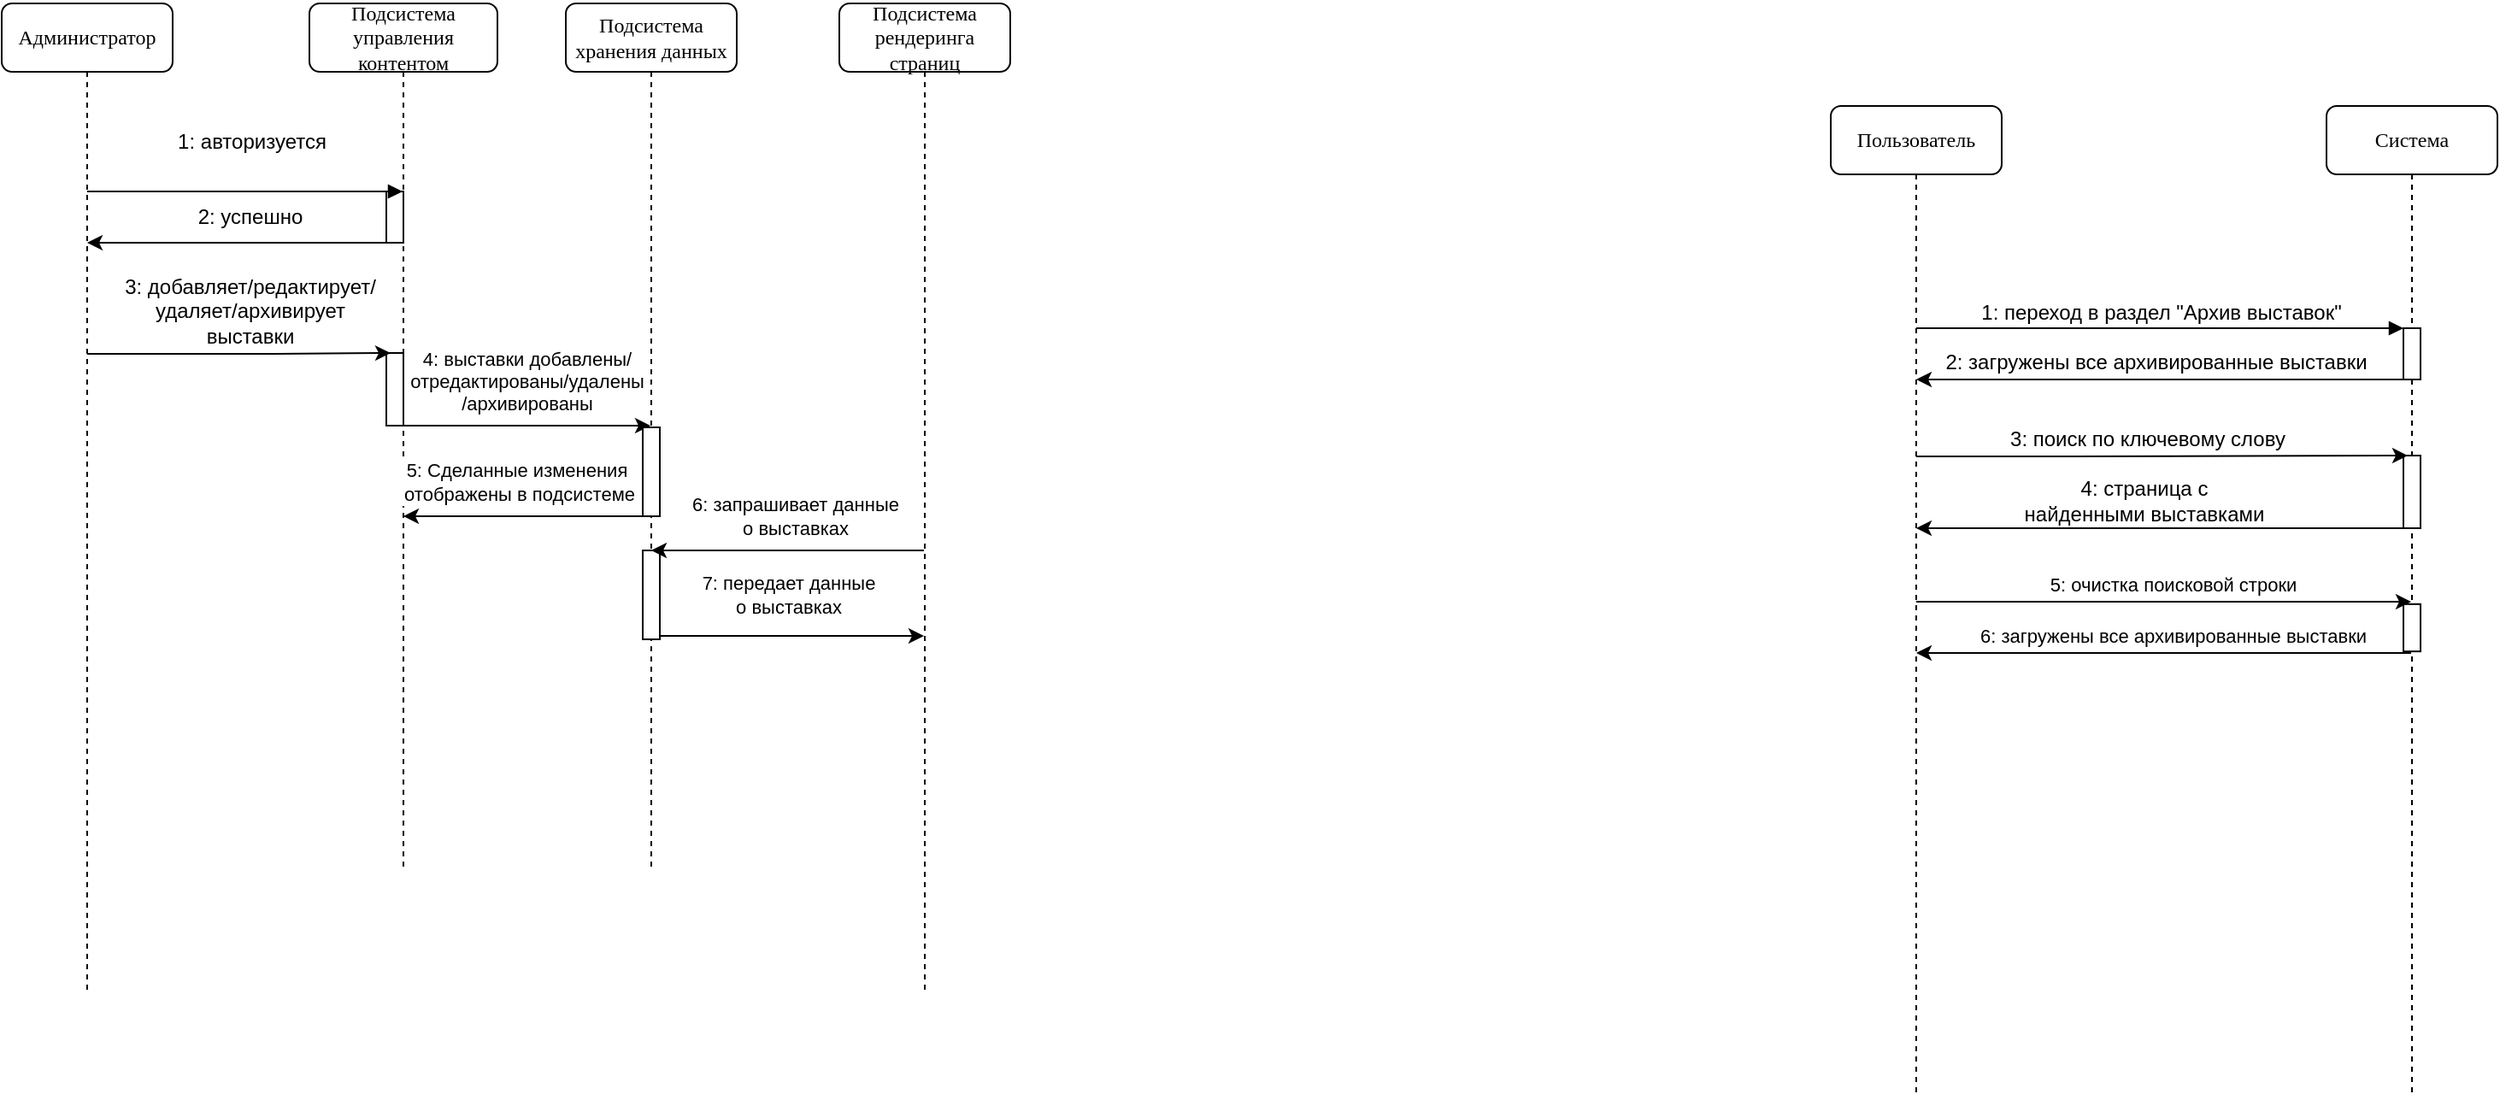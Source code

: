 <mxfile version="21.2.1" type="device">
  <diagram id="jGerHa19D_e0McWDrIxB" name="Page-1">
    <mxGraphModel dx="2390" dy="1327" grid="1" gridSize="10" guides="1" tooltips="1" connect="1" arrows="1" fold="1" page="1" pageScale="1" pageWidth="850" pageHeight="1100" math="0" shadow="0">
      <root>
        <mxCell id="0" />
        <mxCell id="1" parent="0" />
        <mxCell id="ROhZX6uPs9uJ00iQo2_F-108" style="edgeStyle=orthogonalEdgeStyle;rounded=0;orthogonalLoop=1;jettySize=auto;html=1;entryX=1;entryY=0.5;entryDx=0;entryDy=0;" parent="1" edge="1">
          <mxGeometry relative="1" as="geometry">
            <Array as="points">
              <mxPoint x="1555" y="948" />
              <mxPoint x="1555" y="845" />
            </Array>
            <mxPoint x="1425" y="845" as="targetPoint" />
          </mxGeometry>
        </mxCell>
        <mxCell id="ROhZX6uPs9uJ00iQo2_F-109" value="[Переход]" style="edgeLabel;html=1;align=center;verticalAlign=middle;resizable=0;points=[];" parent="ROhZX6uPs9uJ00iQo2_F-108" vertex="1" connectable="0">
          <mxGeometry x="-0.096" y="4" relative="1" as="geometry">
            <mxPoint x="29" y="-24" as="offset" />
          </mxGeometry>
        </mxCell>
        <mxCell id="1dUGpXJ-flrbnbiJ8ODX-2" value="Подсистема управления контентом" style="shape=umlLifeline;perimeter=lifelinePerimeter;whiteSpace=wrap;html=1;container=1;collapsible=0;recursiveResize=0;outlineConnect=0;rounded=1;shadow=0;comic=0;labelBackgroundColor=none;strokeWidth=1;fontFamily=Verdana;fontSize=12;align=center;" vertex="1" parent="1">
          <mxGeometry x="190" y="50" width="110" height="580" as="geometry" />
        </mxCell>
        <mxCell id="1dUGpXJ-flrbnbiJ8ODX-3" value="" style="html=1;points=[];perimeter=orthogonalPerimeter;rounded=0;shadow=0;comic=0;labelBackgroundColor=none;strokeWidth=1;fontFamily=Verdana;fontSize=12;align=center;" vertex="1" parent="1dUGpXJ-flrbnbiJ8ODX-2">
          <mxGeometry x="45" y="110" width="10" height="30" as="geometry" />
        </mxCell>
        <mxCell id="1dUGpXJ-flrbnbiJ8ODX-4" value="" style="rounded=0;whiteSpace=wrap;html=1;rotation=90;" vertex="1" parent="1dUGpXJ-flrbnbiJ8ODX-2">
          <mxGeometry x="28.75" y="220.75" width="42.5" height="10" as="geometry" />
        </mxCell>
        <mxCell id="1dUGpXJ-flrbnbiJ8ODX-5" value="Администратор" style="shape=umlLifeline;perimeter=lifelinePerimeter;whiteSpace=wrap;html=1;container=1;collapsible=0;recursiveResize=0;outlineConnect=0;rounded=1;shadow=0;comic=0;labelBackgroundColor=none;strokeWidth=1;fontFamily=Verdana;fontSize=12;align=center;" vertex="1" parent="1">
          <mxGeometry x="10" y="50" width="100" height="580" as="geometry" />
        </mxCell>
        <mxCell id="1dUGpXJ-flrbnbiJ8ODX-6" value="&lt;font face=&quot;Helvetica&quot; style=&quot;font-size: 12px;&quot;&gt;1: авторизуется&lt;/font&gt;" style="html=1;verticalAlign=bottom;endArrow=block;labelBackgroundColor=none;fontFamily=Verdana;fontSize=12;edgeStyle=elbowEdgeStyle;elbow=vertical;" edge="1" parent="1" source="1dUGpXJ-flrbnbiJ8ODX-5" target="1dUGpXJ-flrbnbiJ8ODX-2">
          <mxGeometry x="0.031" y="20" relative="1" as="geometry">
            <mxPoint x="105" y="180" as="sourcePoint" />
            <Array as="points">
              <mxPoint x="150" y="160" />
              <mxPoint x="160" y="150" />
              <mxPoint x="160" y="165" />
            </Array>
            <mxPoint x="235" y="160" as="targetPoint" />
            <mxPoint x="1" as="offset" />
          </mxGeometry>
        </mxCell>
        <mxCell id="1dUGpXJ-flrbnbiJ8ODX-7" style="edgeStyle=orthogonalEdgeStyle;rounded=0;orthogonalLoop=1;jettySize=auto;html=1;" edge="1" parent="1" source="1dUGpXJ-flrbnbiJ8ODX-3" target="1dUGpXJ-flrbnbiJ8ODX-5">
          <mxGeometry relative="1" as="geometry">
            <Array as="points">
              <mxPoint x="150" y="190" />
              <mxPoint x="150" y="190" />
            </Array>
          </mxGeometry>
        </mxCell>
        <mxCell id="1dUGpXJ-flrbnbiJ8ODX-8" value="2: успешно" style="text;html=1;align=center;verticalAlign=middle;resizable=0;points=[];autosize=1;strokeColor=none;fillColor=none;" vertex="1" parent="1">
          <mxGeometry x="115" y="160" width="80" height="30" as="geometry" />
        </mxCell>
        <mxCell id="1dUGpXJ-flrbnbiJ8ODX-9" value="" style="endArrow=classic;html=1;rounded=0;entryX=0;entryY=0.75;entryDx=0;entryDy=0;" edge="1" parent="1" source="1dUGpXJ-flrbnbiJ8ODX-5" target="1dUGpXJ-flrbnbiJ8ODX-4">
          <mxGeometry width="50" height="50" relative="1" as="geometry">
            <mxPoint x="99.81" y="241" as="sourcePoint" />
            <mxPoint x="239.5" y="241" as="targetPoint" />
            <Array as="points">
              <mxPoint x="170" y="255" />
            </Array>
          </mxGeometry>
        </mxCell>
        <mxCell id="1dUGpXJ-flrbnbiJ8ODX-11" style="edgeStyle=none;rounded=0;orthogonalLoop=1;jettySize=auto;html=1;exitX=1;exitY=1;exitDx=0;exitDy=0;" edge="1" parent="1" source="1dUGpXJ-flrbnbiJ8ODX-4" target="1dUGpXJ-flrbnbiJ8ODX-13">
          <mxGeometry relative="1" as="geometry">
            <Array as="points" />
          </mxGeometry>
        </mxCell>
        <mxCell id="1dUGpXJ-flrbnbiJ8ODX-12" value="4: выставки добавлены/&lt;br&gt;отредактированы/удалены&lt;br&gt;/архивированы" style="edgeLabel;html=1;align=center;verticalAlign=middle;resizable=0;points=[];" vertex="1" connectable="0" parent="1dUGpXJ-flrbnbiJ8ODX-11">
          <mxGeometry x="0.171" y="1" relative="1" as="geometry">
            <mxPoint x="-9" y="-25" as="offset" />
          </mxGeometry>
        </mxCell>
        <mxCell id="1dUGpXJ-flrbnbiJ8ODX-13" value="Подсистема хранения данных" style="shape=umlLifeline;perimeter=lifelinePerimeter;whiteSpace=wrap;html=1;container=1;collapsible=0;recursiveResize=0;outlineConnect=0;rounded=1;shadow=0;comic=0;labelBackgroundColor=none;strokeWidth=1;fontFamily=Verdana;fontSize=12;align=center;" vertex="1" parent="1">
          <mxGeometry x="340" y="50" width="100" height="580" as="geometry" />
        </mxCell>
        <mxCell id="1dUGpXJ-flrbnbiJ8ODX-14" value="" style="html=1;points=[];perimeter=orthogonalPerimeter;rounded=0;shadow=0;comic=0;labelBackgroundColor=none;strokeWidth=1;fontFamily=Verdana;fontSize=12;align=center;" vertex="1" parent="1dUGpXJ-flrbnbiJ8ODX-13">
          <mxGeometry x="45" y="248" width="10" height="52" as="geometry" />
        </mxCell>
        <mxCell id="1dUGpXJ-flrbnbiJ8ODX-15" value="" style="html=1;points=[];perimeter=orthogonalPerimeter;rounded=0;shadow=0;comic=0;labelBackgroundColor=none;strokeWidth=1;fontFamily=Verdana;fontSize=12;align=center;" vertex="1" parent="1dUGpXJ-flrbnbiJ8ODX-13">
          <mxGeometry x="45" y="320" width="10" height="52" as="geometry" />
        </mxCell>
        <mxCell id="1dUGpXJ-flrbnbiJ8ODX-16" style="edgeStyle=none;rounded=0;orthogonalLoop=1;jettySize=auto;html=1;" edge="1" parent="1" source="1dUGpXJ-flrbnbiJ8ODX-18" target="1dUGpXJ-flrbnbiJ8ODX-13">
          <mxGeometry relative="1" as="geometry">
            <Array as="points">
              <mxPoint x="460" y="370" />
            </Array>
          </mxGeometry>
        </mxCell>
        <mxCell id="1dUGpXJ-flrbnbiJ8ODX-17" value="6: запрашивает данные &lt;br&gt;о выставках" style="edgeLabel;html=1;align=center;verticalAlign=middle;resizable=0;points=[];" vertex="1" connectable="0" parent="1dUGpXJ-flrbnbiJ8ODX-16">
          <mxGeometry x="0.417" y="2" relative="1" as="geometry">
            <mxPoint x="37" y="-22" as="offset" />
          </mxGeometry>
        </mxCell>
        <mxCell id="1dUGpXJ-flrbnbiJ8ODX-18" value="Подсистема рендеринга страниц" style="shape=umlLifeline;perimeter=lifelinePerimeter;whiteSpace=wrap;html=1;container=1;collapsible=0;recursiveResize=0;outlineConnect=0;rounded=1;shadow=0;comic=0;labelBackgroundColor=none;strokeWidth=1;fontFamily=Verdana;fontSize=12;align=center;" vertex="1" parent="1">
          <mxGeometry x="500" y="50" width="100" height="580" as="geometry" />
        </mxCell>
        <mxCell id="1dUGpXJ-flrbnbiJ8ODX-19" style="edgeStyle=none;rounded=0;orthogonalLoop=1;jettySize=auto;html=1;" edge="1" parent="1" source="1dUGpXJ-flrbnbiJ8ODX-14" target="1dUGpXJ-flrbnbiJ8ODX-2">
          <mxGeometry relative="1" as="geometry">
            <Array as="points">
              <mxPoint x="310" y="350" />
            </Array>
          </mxGeometry>
        </mxCell>
        <mxCell id="1dUGpXJ-flrbnbiJ8ODX-20" value="5: Сделанные изменения&lt;br&gt;&amp;nbsp;отображены в подсистеме" style="edgeLabel;html=1;align=center;verticalAlign=middle;resizable=0;points=[];" vertex="1" connectable="0" parent="1dUGpXJ-flrbnbiJ8ODX-19">
          <mxGeometry x="-0.109" y="3" relative="1" as="geometry">
            <mxPoint x="-12" y="-23" as="offset" />
          </mxGeometry>
        </mxCell>
        <mxCell id="1dUGpXJ-flrbnbiJ8ODX-21" style="edgeStyle=none;rounded=0;orthogonalLoop=1;jettySize=auto;html=1;" edge="1" parent="1" source="1dUGpXJ-flrbnbiJ8ODX-15" target="1dUGpXJ-flrbnbiJ8ODX-18">
          <mxGeometry relative="1" as="geometry">
            <Array as="points">
              <mxPoint x="470" y="420" />
            </Array>
          </mxGeometry>
        </mxCell>
        <mxCell id="1dUGpXJ-flrbnbiJ8ODX-22" value="7: передает данные &lt;br&gt;о выставках" style="edgeLabel;html=1;align=center;verticalAlign=middle;resizable=0;points=[];" vertex="1" connectable="0" parent="1dUGpXJ-flrbnbiJ8ODX-21">
          <mxGeometry x="-0.333" y="4" relative="1" as="geometry">
            <mxPoint x="23" y="-20" as="offset" />
          </mxGeometry>
        </mxCell>
        <mxCell id="1dUGpXJ-flrbnbiJ8ODX-10" value="3: добавляет/редактирует/&lt;br&gt;удаляет/архивирует&lt;br&gt;выставки" style="text;html=1;align=center;verticalAlign=middle;resizable=0;points=[];autosize=1;strokeColor=none;fillColor=none;" vertex="1" parent="1">
          <mxGeometry x="70" y="200" width="170" height="60" as="geometry" />
        </mxCell>
        <mxCell id="1dUGpXJ-flrbnbiJ8ODX-23" value="Система" style="shape=umlLifeline;perimeter=lifelinePerimeter;whiteSpace=wrap;html=1;container=1;collapsible=0;recursiveResize=0;outlineConnect=0;rounded=1;shadow=0;comic=0;labelBackgroundColor=none;strokeWidth=1;fontFamily=Verdana;fontSize=12;align=center;" vertex="1" parent="1">
          <mxGeometry x="1370" y="110" width="100" height="580" as="geometry" />
        </mxCell>
        <mxCell id="1dUGpXJ-flrbnbiJ8ODX-24" value="" style="html=1;points=[];perimeter=orthogonalPerimeter;rounded=0;shadow=0;comic=0;labelBackgroundColor=none;strokeWidth=1;fontFamily=Verdana;fontSize=12;align=center;" vertex="1" parent="1dUGpXJ-flrbnbiJ8ODX-23">
          <mxGeometry x="45" y="130" width="10" height="30" as="geometry" />
        </mxCell>
        <mxCell id="1dUGpXJ-flrbnbiJ8ODX-25" value="" style="rounded=0;whiteSpace=wrap;html=1;rotation=90;" vertex="1" parent="1dUGpXJ-flrbnbiJ8ODX-23">
          <mxGeometry x="28.75" y="220.75" width="42.5" height="10" as="geometry" />
        </mxCell>
        <mxCell id="1dUGpXJ-flrbnbiJ8ODX-59" value="" style="rounded=0;whiteSpace=wrap;html=1;rotation=90;" vertex="1" parent="1dUGpXJ-flrbnbiJ8ODX-23">
          <mxGeometry x="36.18" y="300.24" width="27.66" height="10" as="geometry" />
        </mxCell>
        <mxCell id="1dUGpXJ-flrbnbiJ8ODX-26" value="Пользователь" style="shape=umlLifeline;perimeter=lifelinePerimeter;whiteSpace=wrap;html=1;container=1;collapsible=0;recursiveResize=0;outlineConnect=0;rounded=1;shadow=0;comic=0;labelBackgroundColor=none;strokeWidth=1;fontFamily=Verdana;fontSize=12;align=center;" vertex="1" parent="1">
          <mxGeometry x="1080" y="110" width="100" height="580" as="geometry" />
        </mxCell>
        <mxCell id="1dUGpXJ-flrbnbiJ8ODX-27" value="&lt;font face=&quot;Helvetica&quot; style=&quot;font-size: 12px;&quot;&gt;1: переход в раздел &quot;Архив выставок&quot;&lt;/font&gt;" style="html=1;verticalAlign=bottom;endArrow=block;entryX=0;entryY=0;labelBackgroundColor=none;fontFamily=Verdana;fontSize=12;edgeStyle=elbowEdgeStyle;elbow=vertical;" edge="1" parent="1" source="1dUGpXJ-flrbnbiJ8ODX-26" target="1dUGpXJ-flrbnbiJ8ODX-24">
          <mxGeometry relative="1" as="geometry">
            <mxPoint x="1155" y="240" as="sourcePoint" />
            <Array as="points">
              <mxPoint x="1200" y="240" />
              <mxPoint x="1210" y="210" />
              <mxPoint x="1210" y="225" />
            </Array>
          </mxGeometry>
        </mxCell>
        <mxCell id="1dUGpXJ-flrbnbiJ8ODX-28" style="edgeStyle=orthogonalEdgeStyle;rounded=0;orthogonalLoop=1;jettySize=auto;html=1;" edge="1" parent="1" source="1dUGpXJ-flrbnbiJ8ODX-24" target="1dUGpXJ-flrbnbiJ8ODX-26">
          <mxGeometry relative="1" as="geometry">
            <Array as="points">
              <mxPoint x="1220" y="270" />
              <mxPoint x="1220" y="270" />
            </Array>
          </mxGeometry>
        </mxCell>
        <mxCell id="1dUGpXJ-flrbnbiJ8ODX-29" value="2: загружены все архивированные выставки" style="text;html=1;align=center;verticalAlign=middle;resizable=0;points=[];autosize=1;strokeColor=none;fillColor=none;" vertex="1" parent="1">
          <mxGeometry x="1135" y="245" width="270" height="30" as="geometry" />
        </mxCell>
        <mxCell id="1dUGpXJ-flrbnbiJ8ODX-30" value="" style="endArrow=classic;html=1;rounded=0;entryX=0;entryY=0.75;entryDx=0;entryDy=0;" edge="1" parent="1" source="1dUGpXJ-flrbnbiJ8ODX-26" target="1dUGpXJ-flrbnbiJ8ODX-25">
          <mxGeometry width="50" height="50" relative="1" as="geometry">
            <mxPoint x="1149.81" y="301" as="sourcePoint" />
            <mxPoint x="1289.5" y="301" as="targetPoint" />
            <Array as="points">
              <mxPoint x="1220" y="315" />
            </Array>
          </mxGeometry>
        </mxCell>
        <mxCell id="1dUGpXJ-flrbnbiJ8ODX-31" value="3: поиск по ключевому слову" style="text;html=1;align=center;verticalAlign=middle;resizable=0;points=[];autosize=1;strokeColor=none;fillColor=none;" vertex="1" parent="1">
          <mxGeometry x="1180" y="290" width="170" height="30" as="geometry" />
        </mxCell>
        <mxCell id="1dUGpXJ-flrbnbiJ8ODX-32" style="edgeStyle=none;rounded=0;orthogonalLoop=1;jettySize=auto;html=1;fontFamily=Helvetica;fontSize=12;exitX=1;exitY=1;exitDx=0;exitDy=0;" edge="1" parent="1" source="1dUGpXJ-flrbnbiJ8ODX-25" target="1dUGpXJ-flrbnbiJ8ODX-26">
          <mxGeometry relative="1" as="geometry">
            <Array as="points">
              <mxPoint x="1220" y="357" />
            </Array>
          </mxGeometry>
        </mxCell>
        <mxCell id="1dUGpXJ-flrbnbiJ8ODX-33" value="4: страница с &lt;br&gt;найденными выставками" style="edgeLabel;html=1;align=center;verticalAlign=middle;resizable=0;points=[];fontSize=12;fontFamily=Helvetica;" vertex="1" connectable="0" parent="1dUGpXJ-flrbnbiJ8ODX-32">
          <mxGeometry x="0.12" y="3" relative="1" as="geometry">
            <mxPoint x="7" y="-19" as="offset" />
          </mxGeometry>
        </mxCell>
        <mxCell id="1dUGpXJ-flrbnbiJ8ODX-58" value="5: очистка поисковой строки" style="endArrow=classic;html=1;rounded=0;" edge="1" parent="1" source="1dUGpXJ-flrbnbiJ8ODX-26" target="1dUGpXJ-flrbnbiJ8ODX-23">
          <mxGeometry x="0.037" y="10" width="50" height="50" relative="1" as="geometry">
            <mxPoint x="1200" y="450" as="sourcePoint" />
            <mxPoint x="1250" y="400" as="targetPoint" />
            <Array as="points">
              <mxPoint x="1380" y="400" />
            </Array>
            <mxPoint as="offset" />
          </mxGeometry>
        </mxCell>
        <mxCell id="1dUGpXJ-flrbnbiJ8ODX-60" value="6: загружены все архивированные выставки" style="endArrow=classic;html=1;rounded=0;" edge="1" parent="1" source="1dUGpXJ-flrbnbiJ8ODX-23" target="1dUGpXJ-flrbnbiJ8ODX-26">
          <mxGeometry x="-0.037" y="-10" width="50" height="50" relative="1" as="geometry">
            <mxPoint x="1290" y="370" as="sourcePoint" />
            <mxPoint x="1340" y="320" as="targetPoint" />
            <Array as="points">
              <mxPoint x="1280" y="430" />
            </Array>
            <mxPoint as="offset" />
          </mxGeometry>
        </mxCell>
      </root>
    </mxGraphModel>
  </diagram>
</mxfile>

